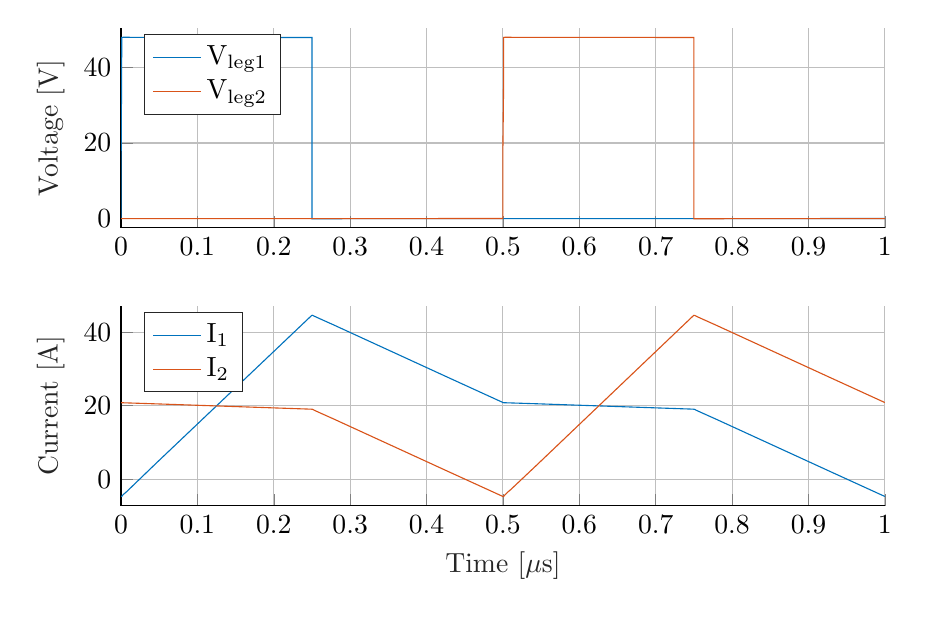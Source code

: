 % This file was created by matlab2tikz.
%
\definecolor{mycolor1}{rgb}{0.0,0.447,0.741}%
\definecolor{mycolor2}{rgb}{0.85,0.325,0.098}%
%
\begin{tikzpicture}

\begin{axis}[%
width=0.8\textwidth,
height=0.209\textwidth,
at={(0\textwidth,0.291\textwidth)},
scale only axis,
xmin=0,
xmax=1,
ymin=-2.447,
ymax=50.407,
ylabel style={font=\color{white!15!black}},
ylabel={Voltage [V]},
axis background/.style={fill=white},
axis x line*=bottom,
axis y line*=left,
xmajorgrids,
ymajorgrids,
legend style={at={(0.03,0.97)}, anchor=north west, legend cell align=left, align=left, draw=white!15!black}
]
\addplot [color=mycolor1]
  table[row sep=crcr]{%
0	0.005\\
0.0	4.731\\
0.0	9.464\\
0.001	47.217\\
0.001	48.0\\
0.001	48.0\\
0.003	48.004\\
0.008	48.003\\
0.01	48.003\\
0.01	48.003\\
0.046	47.996\\
0.25	47.955\\
0.25	47.955\\
0.25	8.981e-12\\
0.25	-3.158e-09\\
0.25	-0.045\\
0.25	-0.045\\
0.251	-0.045\\
0.253	-0.044\\
0.26	-0.044\\
0.26	-0.044\\
0.279	-0.042\\
0.427	-0.028\\
0.5	-0.021\\
0.5	-0.021\\
0.5	-0.021\\
0.501	-0.021\\
0.501	-0.021\\
0.501	-0.021\\
0.503	-0.021\\
0.507	-0.021\\
0.51	-0.021\\
0.51	-0.021\\
0.544	-0.021\\
0.75	-0.019\\
0.75	-0.019\\
0.75	-0.019\\
0.75	-0.019\\
0.75	-0.019\\
0.75	-0.019\\
0.751	-0.019\\
0.753	-0.019\\
0.76	-0.018\\
0.76	-0.018\\
0.779	-0.016\\
0.927	-0.002\\
1.0	0.005\\
1	0.005\\
};
\addlegendentry{$\text{V}_{\text{leg1}}$}

\addplot [color=mycolor2]
  table[row sep=crcr]{%
0	-0.021\\
0.0	-0.021\\
0.0	-0.021\\
0.001	-0.021\\
0.001	-0.021\\
0.001	-0.021\\
0.003	-0.021\\
0.008	-0.021\\
0.01	-0.021\\
0.01	-0.021\\
0.046	-0.02\\
0.25	-0.019\\
0.25	-0.019\\
0.25	-0.019\\
0.25	-0.019\\
0.25	-0.019\\
0.25	-0.019\\
0.251	-0.019\\
0.253	-0.019\\
0.26	-0.018\\
0.26	-0.018\\
0.279	-0.016\\
0.427	-0.002\\
0.5	0.005\\
0.5	0.005\\
0.5	18.971\\
0.501	37.904\\
0.501	48.0\\
0.501	48.0\\
0.503	48.004\\
0.507	48.003\\
0.51	48.003\\
0.51	48.003\\
0.544	47.996\\
0.75	47.955\\
0.75	47.955\\
0.75	4.76e-09\\
0.75	-4.788e-09\\
0.75	-0.045\\
0.75	-0.045\\
0.751	-0.045\\
0.753	-0.044\\
0.76	-0.044\\
0.76	-0.044\\
0.779	-0.042\\
0.927	-0.028\\
1.0	-0.021\\
1	-0.021\\
};
\addlegendentry{$\text{V}_{\text{leg2}}$}

\end{axis}

\begin{axis}[%
width=0.8\textwidth,
height=0.209\textwidth,
at={(0\textwidth,0\textwidth)},
scale only axis,
xmin=0,
xmax=1,
xlabel style={font=\color{white!15!black}},
xlabel={$\text{Time [}\mu\text{s]}$},
ymin=-7.215,
ymax=47.118,
ylabel style={font=\color{white!15!black}},
ylabel={Current [A]},
axis background/.style={fill=white},
axis x line*=bottom,
axis y line*=left,
xmajorgrids,
ymajorgrids,
legend style={at={(0.03,0.97)}, anchor=north west, legend cell align=left, align=left, draw=white!15!black}
]
\addplot [color=mycolor1]
  table[row sep=crcr]{%
0	-4.722\\
0.0	-4.73\\
0.0	-4.735\\
0.001	-4.672\\
0.001	-4.669\\
0.001	-4.669\\
0.003	-4.198\\
0.008	-3.296\\
0.01	-2.886\\
0.01	-2.886\\
0.046	4.329\\
0.25	44.642\\
0.25	44.642\\
0.25	44.648\\
0.25	44.648\\
0.25	44.621\\
0.25	44.616\\
0.251	44.588\\
0.253	44.367\\
0.26	43.703\\
0.26	43.703\\
0.279	41.931\\
0.427	27.797\\
0.5	20.859\\
0.5	20.859\\
0.5	20.828\\
0.501	20.811\\
0.501	20.807\\
0.501	20.807\\
0.503	20.793\\
0.507	20.764\\
0.51	20.747\\
0.51	20.747\\
0.544	20.519\\
0.75	19.045\\
0.75	19.045\\
0.75	19.04\\
0.75	19.04\\
0.75	19.013\\
0.75	19.008\\
0.751	18.98\\
0.753	18.759\\
0.76	18.096\\
0.76	18.096\\
0.779	16.326\\
0.927	2.207\\
1.0	-4.722\\
1	-4.722\\
};
\addlegendentry{$\text{I}_\text{1}$}

\addplot [color=mycolor2]
  table[row sep=crcr]{%
0	20.851\\
0.0	20.842\\
0.0	20.833\\
0.001	20.799\\
0.001	20.799\\
0.001	20.799\\
0.003	20.783\\
0.008	20.752\\
0.01	20.738\\
0.01	20.738\\
0.046	20.492\\
0.25	19.037\\
0.25	19.037\\
0.25	19.032\\
0.25	19.032\\
0.25	19.005\\
0.25	18.999\\
0.251	18.972\\
0.253	18.75\\
0.26	18.087\\
0.26	18.087\\
0.279	16.318\\
0.427	2.2\\
0.5	-4.73\\
0.5	-4.73\\
0.5	-4.745\\
0.501	-4.713\\
0.501	-4.678\\
0.501	-4.678\\
0.503	-4.242\\
0.507	-3.408\\
0.51	-2.894\\
0.51	-2.894\\
0.544	3.776\\
0.75	44.634\\
0.75	44.634\\
0.75	44.64\\
0.75	44.64\\
0.75	44.613\\
0.75	44.607\\
0.751	44.58\\
0.753	44.358\\
0.76	43.694\\
0.76	43.694\\
0.779	41.923\\
0.927	27.787\\
1.0	20.851\\
1	20.851\\
};
\addlegendentry{$\text{I}_\text{2}$}

\end{axis}
\end{tikzpicture}%